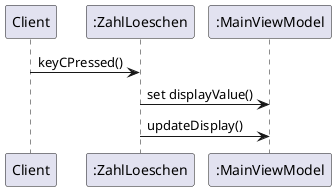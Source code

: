 @startuml ZahlLoeschen

participant "Client" as Client
participant ":ZahlLoeschen" as ZahlLoeschen
participant ":MainViewModel" as MainViewModel

Client -> ZahlLoeschen: keyCPressed()
ZahlLoeschen -> MainViewModel: set displayValue()
ZahlLoeschen -> MainViewModel: updateDisplay()



